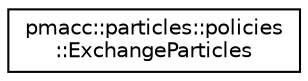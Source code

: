 digraph "Graphical Class Hierarchy"
{
 // LATEX_PDF_SIZE
  edge [fontname="Helvetica",fontsize="10",labelfontname="Helvetica",labelfontsize="10"];
  node [fontname="Helvetica",fontsize="10",shape=record];
  rankdir="LR";
  Node0 [label="pmacc::particles::policies\l::ExchangeParticles",height=0.2,width=0.4,color="black", fillcolor="white", style="filled",URL="$structpmacc_1_1particles_1_1policies_1_1_exchange_particles.html",tooltip="Policy for."];
}

